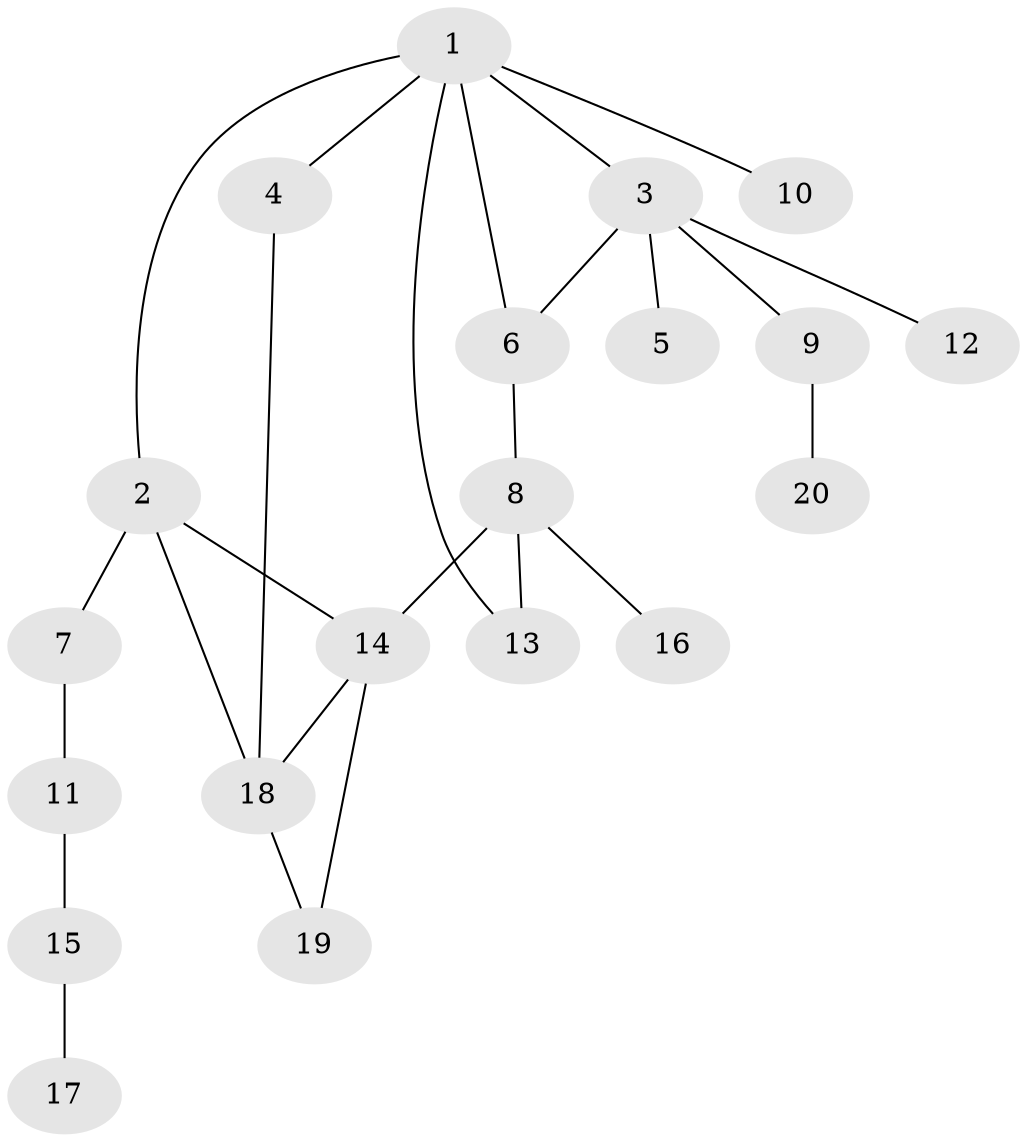 // Generated by graph-tools (version 1.1) at 2025/46/02/15/25 05:46:28]
// undirected, 20 vertices, 25 edges
graph export_dot {
graph [start="1"]
  node [color=gray90,style=filled];
  1;
  2;
  3;
  4;
  5;
  6;
  7;
  8;
  9;
  10;
  11;
  12;
  13;
  14;
  15;
  16;
  17;
  18;
  19;
  20;
  1 -- 2;
  1 -- 3;
  1 -- 4;
  1 -- 10;
  1 -- 13;
  1 -- 6;
  2 -- 7;
  2 -- 14;
  2 -- 18;
  3 -- 5;
  3 -- 6;
  3 -- 9;
  3 -- 12;
  4 -- 18;
  6 -- 8;
  7 -- 11;
  8 -- 16;
  8 -- 13;
  8 -- 14;
  9 -- 20;
  11 -- 15;
  14 -- 19;
  14 -- 18;
  15 -- 17;
  18 -- 19;
}

